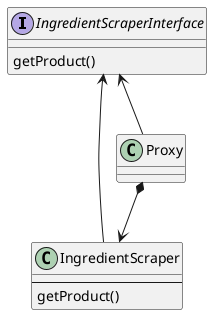 @startuml

IngredientScraperInterface <-- IngredientScraper
IngredientScraperInterface <-- Proxy
Proxy *--> IngredientScraper

interface IngredientScraperInterface{
    getProduct()
}

class Proxy{

}
class IngredientScraper{
    --
    getProduct()
}


@enduml